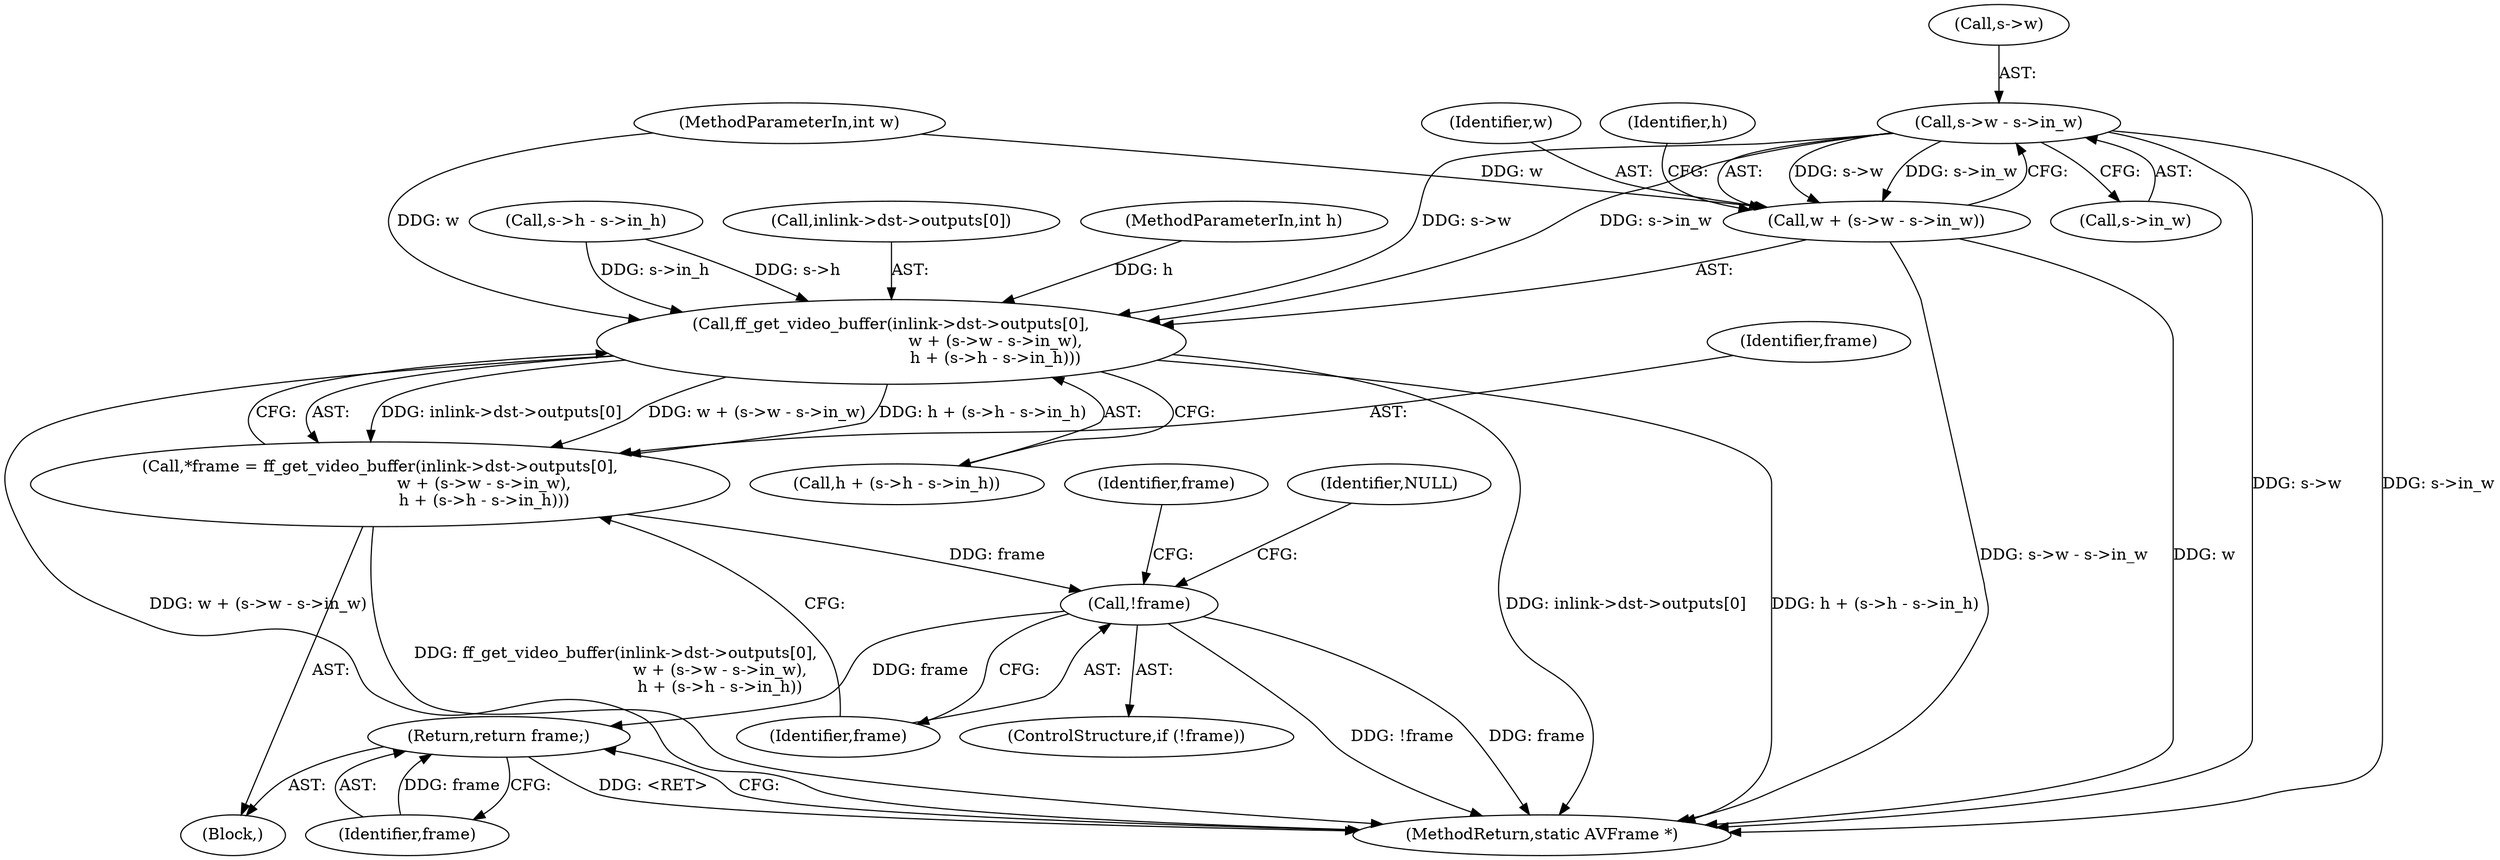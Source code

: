 digraph "0_FFmpeg_e43a0a232dbf6d3c161823c2e07c52e76227a1bc_8@pointer" {
"1000126" [label="(Call,s->w - s->in_w)"];
"1000116" [label="(Call,ff_get_video_buffer(inlink->dst->outputs[0],\n                                         w + (s->w - s->in_w),\n                                         h + (s->h - s->in_h)))"];
"1000114" [label="(Call,*frame = ff_get_video_buffer(inlink->dst->outputs[0],\n                                         w + (s->w - s->in_w),\n                                         h + (s->h - s->in_h)))"];
"1000144" [label="(Call,!frame)"];
"1000231" [label="(Return,return frame;)"];
"1000124" [label="(Call,w + (s->w - s->in_w))"];
"1000145" [label="(Identifier,frame)"];
"1000117" [label="(Call,inlink->dst->outputs[0])"];
"1000233" [label="(MethodReturn,static AVFrame *)"];
"1000103" [label="(MethodParameterIn,int h)"];
"1000104" [label="(Block,)"];
"1000102" [label="(MethodParameterIn,int w)"];
"1000143" [label="(ControlStructure,if (!frame))"];
"1000150" [label="(Identifier,frame)"];
"1000130" [label="(Call,s->in_w)"];
"1000115" [label="(Identifier,frame)"];
"1000125" [label="(Identifier,w)"];
"1000231" [label="(Return,return frame;)"];
"1000127" [label="(Call,s->w)"];
"1000134" [label="(Identifier,h)"];
"1000126" [label="(Call,s->w - s->in_w)"];
"1000135" [label="(Call,s->h - s->in_h)"];
"1000114" [label="(Call,*frame = ff_get_video_buffer(inlink->dst->outputs[0],\n                                         w + (s->w - s->in_w),\n                                         h + (s->h - s->in_h)))"];
"1000133" [label="(Call,h + (s->h - s->in_h))"];
"1000147" [label="(Identifier,NULL)"];
"1000144" [label="(Call,!frame)"];
"1000116" [label="(Call,ff_get_video_buffer(inlink->dst->outputs[0],\n                                         w + (s->w - s->in_w),\n                                         h + (s->h - s->in_h)))"];
"1000232" [label="(Identifier,frame)"];
"1000124" [label="(Call,w + (s->w - s->in_w))"];
"1000126" -> "1000124"  [label="AST: "];
"1000126" -> "1000130"  [label="CFG: "];
"1000127" -> "1000126"  [label="AST: "];
"1000130" -> "1000126"  [label="AST: "];
"1000124" -> "1000126"  [label="CFG: "];
"1000126" -> "1000233"  [label="DDG: s->in_w"];
"1000126" -> "1000233"  [label="DDG: s->w"];
"1000126" -> "1000116"  [label="DDG: s->w"];
"1000126" -> "1000116"  [label="DDG: s->in_w"];
"1000126" -> "1000124"  [label="DDG: s->w"];
"1000126" -> "1000124"  [label="DDG: s->in_w"];
"1000116" -> "1000114"  [label="AST: "];
"1000116" -> "1000133"  [label="CFG: "];
"1000117" -> "1000116"  [label="AST: "];
"1000124" -> "1000116"  [label="AST: "];
"1000133" -> "1000116"  [label="AST: "];
"1000114" -> "1000116"  [label="CFG: "];
"1000116" -> "1000233"  [label="DDG: w + (s->w - s->in_w)"];
"1000116" -> "1000233"  [label="DDG: inlink->dst->outputs[0]"];
"1000116" -> "1000233"  [label="DDG: h + (s->h - s->in_h)"];
"1000116" -> "1000114"  [label="DDG: inlink->dst->outputs[0]"];
"1000116" -> "1000114"  [label="DDG: w + (s->w - s->in_w)"];
"1000116" -> "1000114"  [label="DDG: h + (s->h - s->in_h)"];
"1000102" -> "1000116"  [label="DDG: w"];
"1000103" -> "1000116"  [label="DDG: h"];
"1000135" -> "1000116"  [label="DDG: s->h"];
"1000135" -> "1000116"  [label="DDG: s->in_h"];
"1000114" -> "1000104"  [label="AST: "];
"1000115" -> "1000114"  [label="AST: "];
"1000145" -> "1000114"  [label="CFG: "];
"1000114" -> "1000233"  [label="DDG: ff_get_video_buffer(inlink->dst->outputs[0],\n                                         w + (s->w - s->in_w),\n                                         h + (s->h - s->in_h))"];
"1000114" -> "1000144"  [label="DDG: frame"];
"1000144" -> "1000143"  [label="AST: "];
"1000144" -> "1000145"  [label="CFG: "];
"1000145" -> "1000144"  [label="AST: "];
"1000147" -> "1000144"  [label="CFG: "];
"1000150" -> "1000144"  [label="CFG: "];
"1000144" -> "1000233"  [label="DDG: !frame"];
"1000144" -> "1000233"  [label="DDG: frame"];
"1000144" -> "1000231"  [label="DDG: frame"];
"1000231" -> "1000104"  [label="AST: "];
"1000231" -> "1000232"  [label="CFG: "];
"1000232" -> "1000231"  [label="AST: "];
"1000233" -> "1000231"  [label="CFG: "];
"1000231" -> "1000233"  [label="DDG: <RET>"];
"1000232" -> "1000231"  [label="DDG: frame"];
"1000125" -> "1000124"  [label="AST: "];
"1000134" -> "1000124"  [label="CFG: "];
"1000124" -> "1000233"  [label="DDG: s->w - s->in_w"];
"1000124" -> "1000233"  [label="DDG: w"];
"1000102" -> "1000124"  [label="DDG: w"];
}
